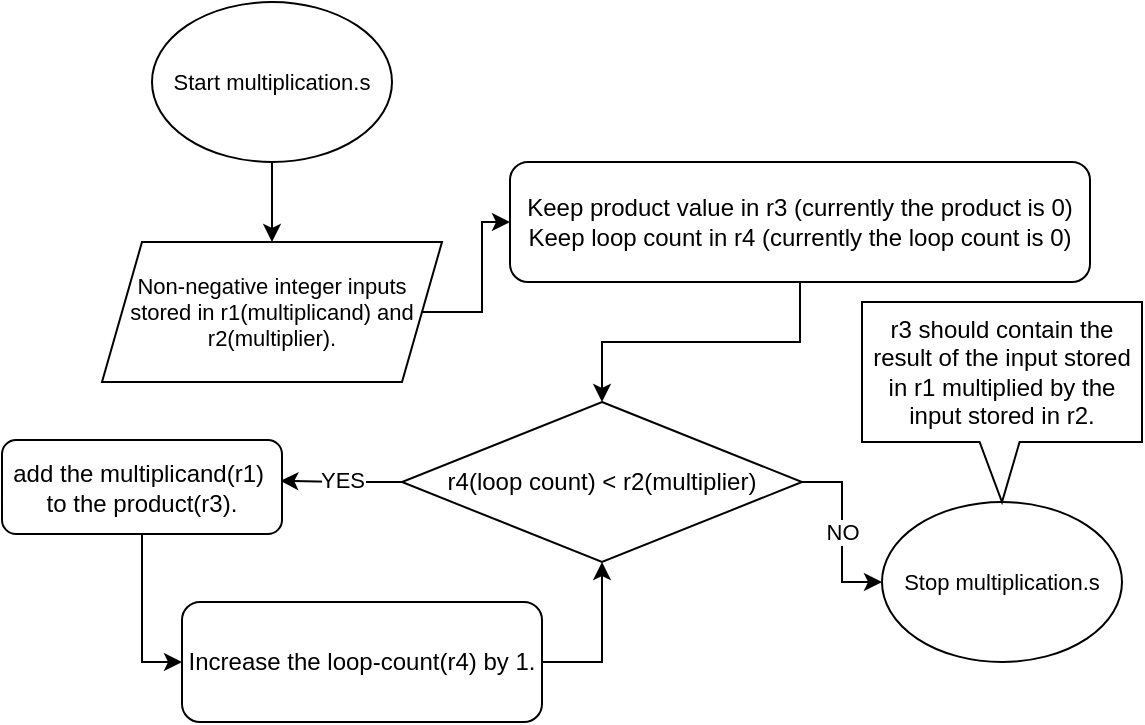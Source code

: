 <mxfile version="24.7.17">
  <diagram id="C5RBs43oDa-KdzZeNtuy" name="Page-1">
    <mxGraphModel dx="836" dy="434" grid="1" gridSize="10" guides="1" tooltips="1" connect="1" arrows="1" fold="1" page="1" pageScale="1" pageWidth="827" pageHeight="1169" math="0" shadow="0">
      <root>
        <mxCell id="WIyWlLk6GJQsqaUBKTNV-0" />
        <mxCell id="WIyWlLk6GJQsqaUBKTNV-1" parent="WIyWlLk6GJQsqaUBKTNV-0" />
        <mxCell id="vypxZ5MaS1NF67B90ROW-3" style="edgeStyle=orthogonalEdgeStyle;rounded=0;orthogonalLoop=1;jettySize=auto;html=1;" parent="WIyWlLk6GJQsqaUBKTNV-1" source="vypxZ5MaS1NF67B90ROW-0" target="vypxZ5MaS1NF67B90ROW-2" edge="1">
          <mxGeometry relative="1" as="geometry" />
        </mxCell>
        <mxCell id="vypxZ5MaS1NF67B90ROW-0" value="Start multiplication.s" style="ellipse;whiteSpace=wrap;html=1;fontSize=11;" parent="WIyWlLk6GJQsqaUBKTNV-1" vertex="1">
          <mxGeometry x="235" y="40" width="120" height="80" as="geometry" />
        </mxCell>
        <mxCell id="vypxZ5MaS1NF67B90ROW-1" value="Stop multiplication.s" style="ellipse;whiteSpace=wrap;html=1;fontSize=11;" parent="WIyWlLk6GJQsqaUBKTNV-1" vertex="1">
          <mxGeometry x="600" y="290" width="120" height="80" as="geometry" />
        </mxCell>
        <mxCell id="7avL56p1aBeqWitfa0Iu-6" style="edgeStyle=orthogonalEdgeStyle;rounded=0;orthogonalLoop=1;jettySize=auto;html=1;exitX=1;exitY=0.5;exitDx=0;exitDy=0;entryX=0;entryY=0.5;entryDx=0;entryDy=0;" parent="WIyWlLk6GJQsqaUBKTNV-1" source="vypxZ5MaS1NF67B90ROW-2" target="vypxZ5MaS1NF67B90ROW-4" edge="1">
          <mxGeometry relative="1" as="geometry" />
        </mxCell>
        <mxCell id="vypxZ5MaS1NF67B90ROW-2" value="Non-negative integer inputs stored in r1(multiplicand) and r2(multiplier)." style="shape=parallelogram;perimeter=parallelogramPerimeter;whiteSpace=wrap;html=1;fixedSize=1;fontSize=11;" parent="WIyWlLk6GJQsqaUBKTNV-1" vertex="1">
          <mxGeometry x="210" y="160" width="170" height="70" as="geometry" />
        </mxCell>
        <mxCell id="vypxZ5MaS1NF67B90ROW-6" style="edgeStyle=orthogonalEdgeStyle;rounded=0;orthogonalLoop=1;jettySize=auto;html=1;entryX=0.5;entryY=0;entryDx=0;entryDy=0;" parent="WIyWlLk6GJQsqaUBKTNV-1" source="vypxZ5MaS1NF67B90ROW-4" target="vypxZ5MaS1NF67B90ROW-5" edge="1">
          <mxGeometry relative="1" as="geometry" />
        </mxCell>
        <mxCell id="vypxZ5MaS1NF67B90ROW-4" value="Keep product value in r3 (currently the product is 0)&lt;div&gt;Keep loop count in r4 (currently the loop count is 0)&lt;br&gt;&lt;/div&gt;" style="rounded=1;whiteSpace=wrap;html=1;" parent="WIyWlLk6GJQsqaUBKTNV-1" vertex="1">
          <mxGeometry x="414" y="120" width="290" height="60" as="geometry" />
        </mxCell>
        <mxCell id="vypxZ5MaS1NF67B90ROW-7" value="NO" style="edgeStyle=orthogonalEdgeStyle;rounded=0;orthogonalLoop=1;jettySize=auto;html=1;entryX=0;entryY=0.5;entryDx=0;entryDy=0;" parent="WIyWlLk6GJQsqaUBKTNV-1" source="vypxZ5MaS1NF67B90ROW-5" target="vypxZ5MaS1NF67B90ROW-1" edge="1">
          <mxGeometry relative="1" as="geometry" />
        </mxCell>
        <mxCell id="7avL56p1aBeqWitfa0Iu-1" value="YES" style="edgeStyle=orthogonalEdgeStyle;rounded=0;orthogonalLoop=1;jettySize=auto;html=1;entryX=0.994;entryY=0.434;entryDx=0;entryDy=0;entryPerimeter=0;" parent="WIyWlLk6GJQsqaUBKTNV-1" source="vypxZ5MaS1NF67B90ROW-5" target="7avL56p1aBeqWitfa0Iu-0" edge="1">
          <mxGeometry relative="1" as="geometry" />
        </mxCell>
        <mxCell id="vypxZ5MaS1NF67B90ROW-5" value="r4(loop count) &amp;lt; r2(multiplier)" style="rhombus;whiteSpace=wrap;html=1;" parent="WIyWlLk6GJQsqaUBKTNV-1" vertex="1">
          <mxGeometry x="360" y="240" width="200" height="80" as="geometry" />
        </mxCell>
        <mxCell id="7avL56p1aBeqWitfa0Iu-3" style="edgeStyle=orthogonalEdgeStyle;rounded=0;orthogonalLoop=1;jettySize=auto;html=1;entryX=0;entryY=0.5;entryDx=0;entryDy=0;" parent="WIyWlLk6GJQsqaUBKTNV-1" source="7avL56p1aBeqWitfa0Iu-0" target="7avL56p1aBeqWitfa0Iu-2" edge="1">
          <mxGeometry relative="1" as="geometry" />
        </mxCell>
        <mxCell id="7avL56p1aBeqWitfa0Iu-0" value="add the multiplicand(r1)&amp;nbsp;&lt;div&gt;to the product(r3).&lt;/div&gt;" style="rounded=1;whiteSpace=wrap;html=1;" parent="WIyWlLk6GJQsqaUBKTNV-1" vertex="1">
          <mxGeometry x="160" y="259" width="140" height="47" as="geometry" />
        </mxCell>
        <mxCell id="7avL56p1aBeqWitfa0Iu-4" style="edgeStyle=orthogonalEdgeStyle;rounded=0;orthogonalLoop=1;jettySize=auto;html=1;exitX=1;exitY=0.5;exitDx=0;exitDy=0;entryX=0.5;entryY=1;entryDx=0;entryDy=0;" parent="WIyWlLk6GJQsqaUBKTNV-1" source="7avL56p1aBeqWitfa0Iu-2" target="vypxZ5MaS1NF67B90ROW-5" edge="1">
          <mxGeometry relative="1" as="geometry" />
        </mxCell>
        <mxCell id="7avL56p1aBeqWitfa0Iu-2" value="Increase the loop-count(r4) by 1." style="rounded=1;whiteSpace=wrap;html=1;" parent="WIyWlLk6GJQsqaUBKTNV-1" vertex="1">
          <mxGeometry x="250" y="340" width="180" height="60" as="geometry" />
        </mxCell>
        <mxCell id="7avL56p1aBeqWitfa0Iu-8" value="r3 should contain the&lt;div&gt;result of the input stored in r1 multiplied by the input stored in r2.&lt;/div&gt;" style="shape=callout;whiteSpace=wrap;html=1;perimeter=calloutPerimeter;size=30;position=0.42;" parent="WIyWlLk6GJQsqaUBKTNV-1" vertex="1">
          <mxGeometry x="590" y="190" width="140" height="100" as="geometry" />
        </mxCell>
      </root>
    </mxGraphModel>
  </diagram>
</mxfile>
